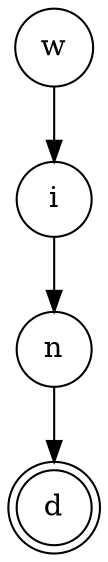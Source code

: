 digraph {   
    node [shape = doublecircle, color = black] d ;
    node [shape = circle];
    node [color= black];
    w -> i -> n -> d;	
}